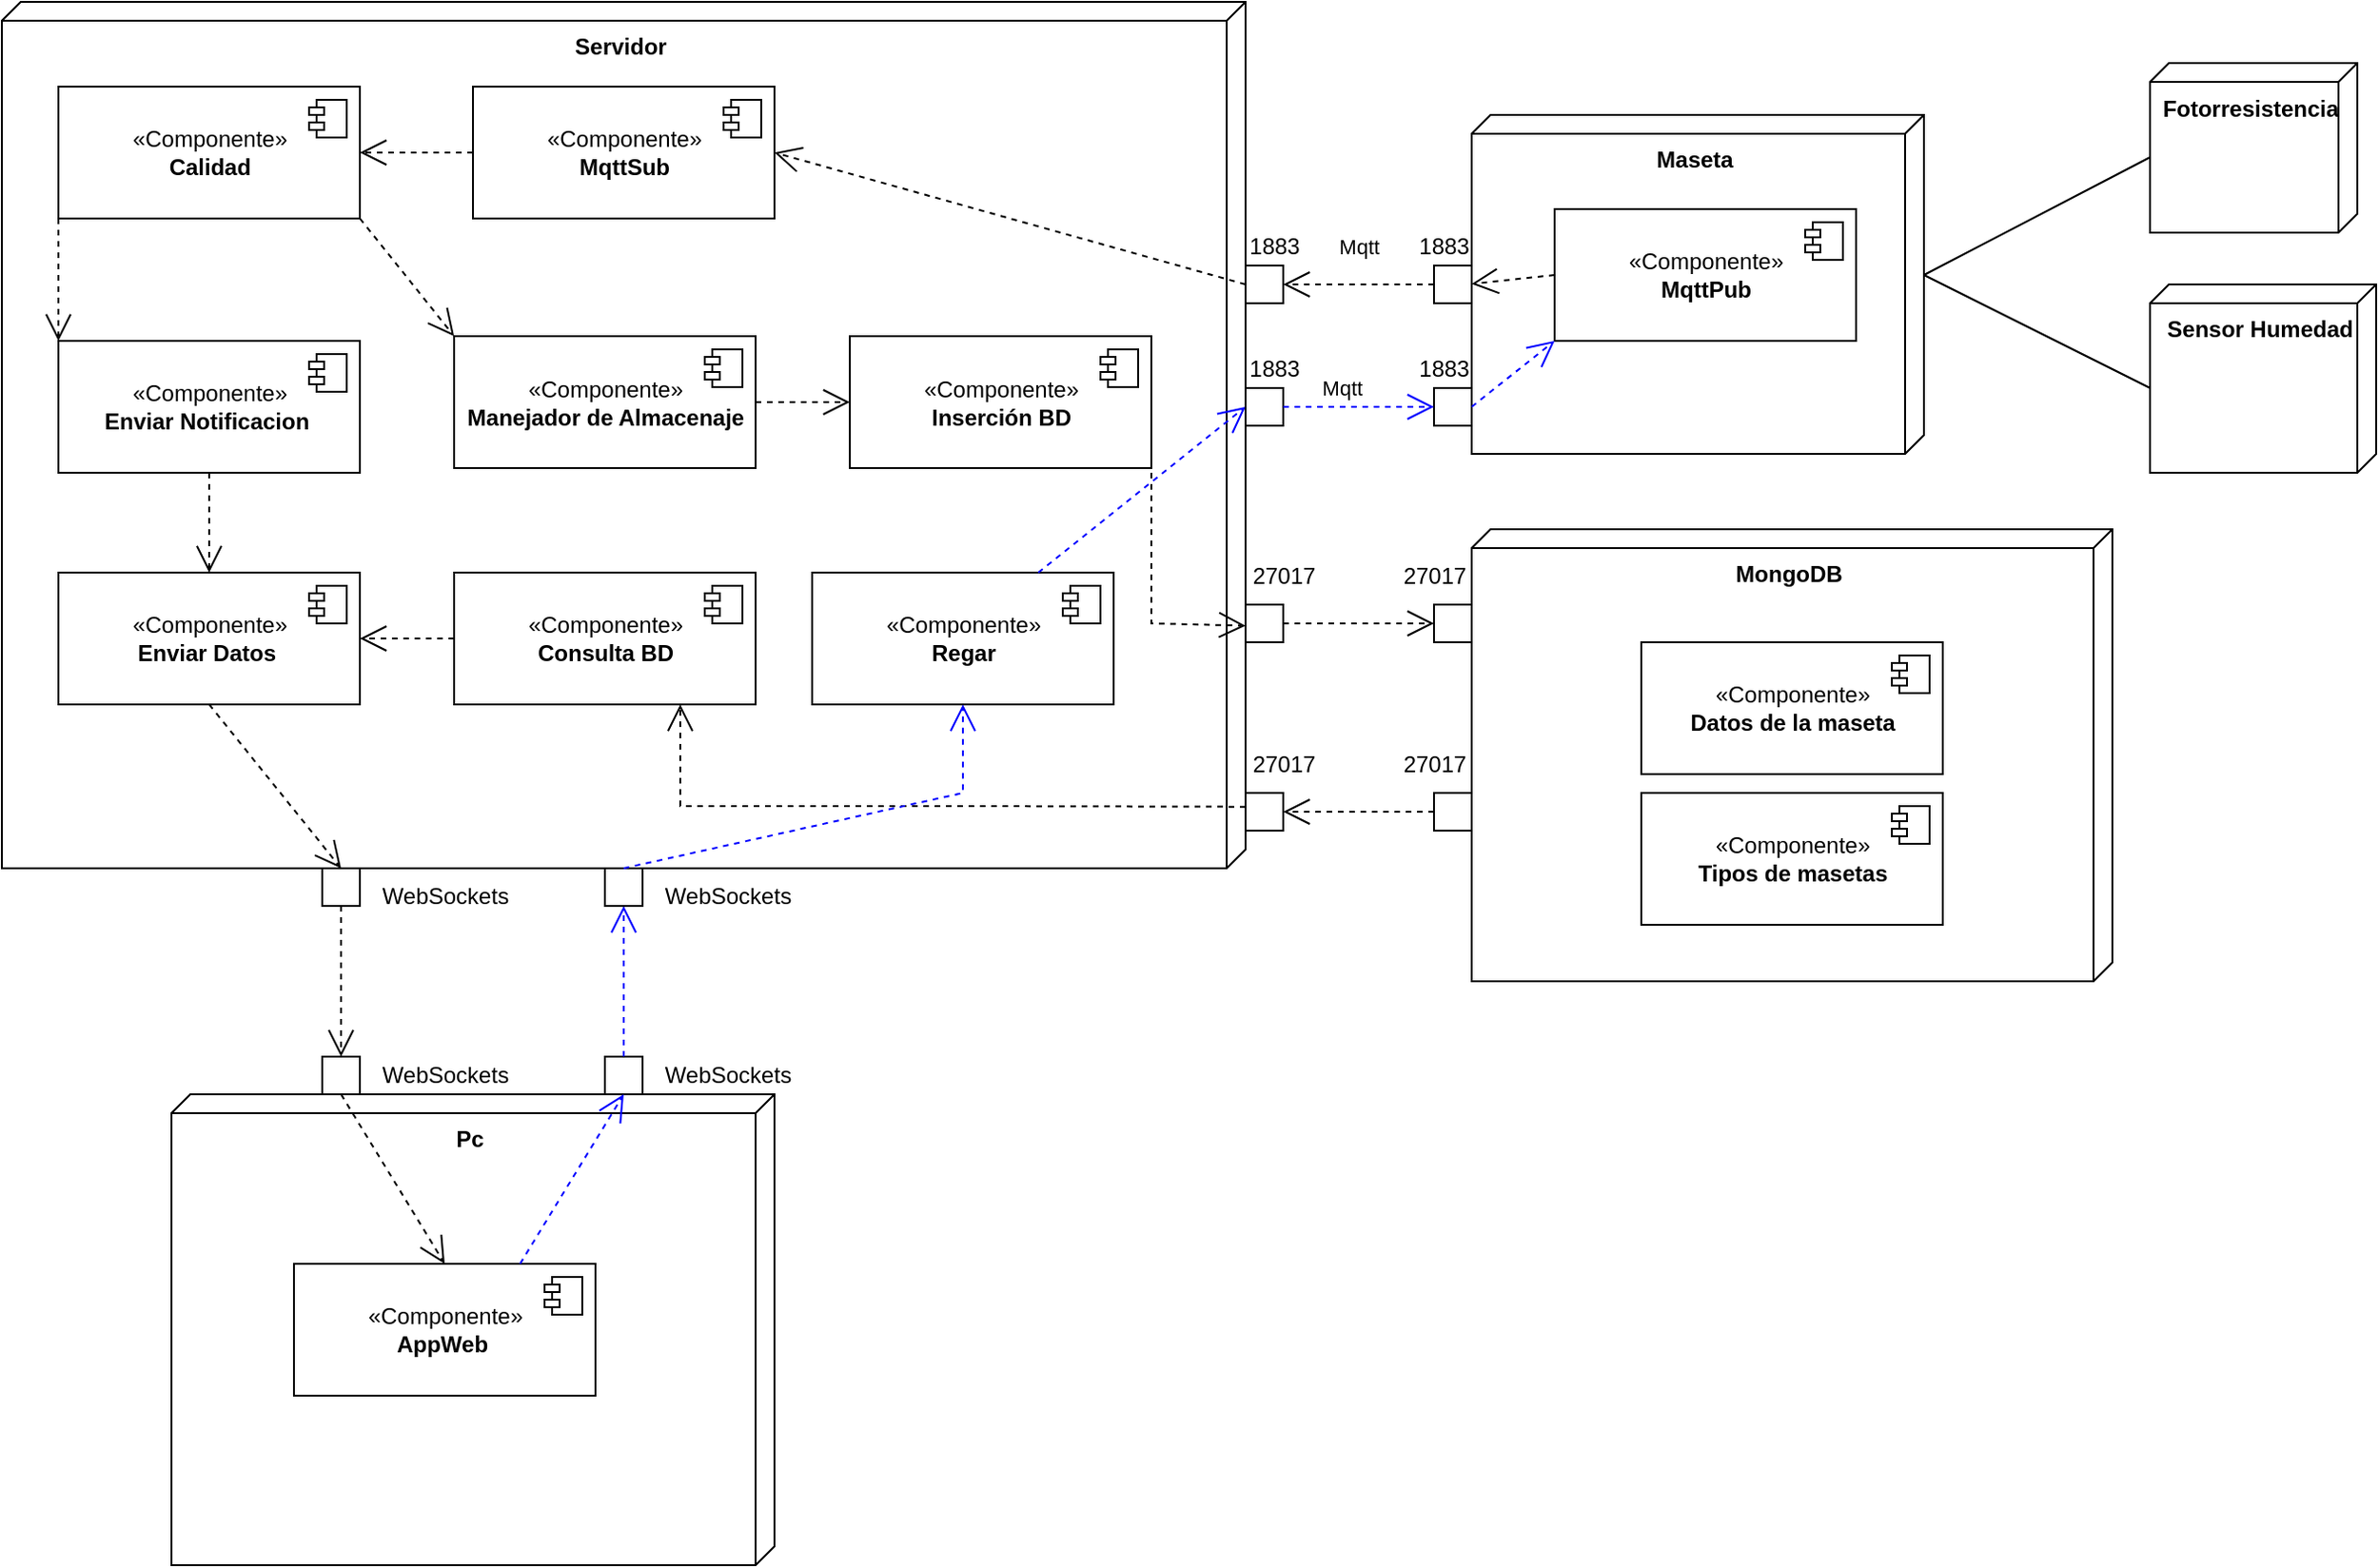 <mxfile version="20.5.1" type="github">
  <diagram name="Page-1" id="e7e014a7-5840-1c2e-5031-d8a46d1fe8dd">
    <mxGraphModel dx="2390" dy="672" grid="1" gridSize="10" guides="1" tooltips="1" connect="1" arrows="1" fold="1" page="1" pageScale="1" pageWidth="1169" pageHeight="826" background="none" math="0" shadow="0">
      <root>
        <mxCell id="0" />
        <mxCell id="1" parent="0" />
        <mxCell id="D7pw64qDKN3Jk1SbKEh4-42" value="&lt;b&gt;Servidor&lt;/b&gt;" style="verticalAlign=top;align=center;shape=cube;size=10;direction=south;fontStyle=0;html=1;boundedLbl=1;spacingLeft=5;" parent="1" vertex="1">
          <mxGeometry x="-60" y="110" width="660" height="460" as="geometry" />
        </mxCell>
        <mxCell id="D7pw64qDKN3Jk1SbKEh4-44" value="&lt;div style=&quot;&quot;&gt;&lt;b style=&quot;background-color: initial;&quot;&gt;Fotorresistencia&lt;/b&gt;&lt;/div&gt;" style="verticalAlign=top;align=center;shape=cube;size=10;direction=south;fontStyle=0;html=1;boundedLbl=1;spacingLeft=5;" parent="1" vertex="1">
          <mxGeometry x="1080" y="142.5" width="110" height="90" as="geometry" />
        </mxCell>
        <mxCell id="D7pw64qDKN3Jk1SbKEh4-46" value="&lt;div style=&quot;&quot;&gt;&lt;b style=&quot;background-color: initial;&quot;&gt;Maseta&lt;/b&gt;&lt;/div&gt;" style="verticalAlign=top;align=center;shape=cube;size=10;direction=south;fontStyle=0;html=1;boundedLbl=1;spacingLeft=5;" parent="1" vertex="1">
          <mxGeometry x="720" y="170" width="240" height="180" as="geometry" />
        </mxCell>
        <mxCell id="D7pw64qDKN3Jk1SbKEh4-47" value="" style="whiteSpace=wrap;html=1;aspect=fixed;" parent="1" vertex="1">
          <mxGeometry x="700" y="250" width="20" height="20" as="geometry" />
        </mxCell>
        <mxCell id="D7pw64qDKN3Jk1SbKEh4-48" value="" style="endArrow=none;html=1;rounded=0;entryX=0;entryY=0;entryDx=50;entryDy=110;entryPerimeter=0;exitX=0;exitY=0;exitDx=85;exitDy=0;exitPerimeter=0;" parent="1" source="D7pw64qDKN3Jk1SbKEh4-46" target="D7pw64qDKN3Jk1SbKEh4-44" edge="1">
          <mxGeometry width="50" height="50" relative="1" as="geometry">
            <mxPoint x="900" y="265" as="sourcePoint" />
            <mxPoint x="980" y="265" as="targetPoint" />
          </mxGeometry>
        </mxCell>
        <mxCell id="D7pw64qDKN3Jk1SbKEh4-56" value="Mqtt" style="endArrow=open;endSize=12;dashed=1;html=1;rounded=0;entryX=1;entryY=0.5;entryDx=0;entryDy=0;exitX=0;exitY=0.5;exitDx=0;exitDy=0;" parent="1" source="D7pw64qDKN3Jk1SbKEh4-47" target="D7pw64qDKN3Jk1SbKEh4-57" edge="1">
          <mxGeometry y="-20" width="160" relative="1" as="geometry">
            <mxPoint x="650" y="120" as="sourcePoint" />
            <mxPoint x="810" y="120" as="targetPoint" />
            <mxPoint as="offset" />
          </mxGeometry>
        </mxCell>
        <mxCell id="D7pw64qDKN3Jk1SbKEh4-57" value="" style="whiteSpace=wrap;html=1;aspect=fixed;" parent="1" vertex="1">
          <mxGeometry x="600" y="250" width="20" height="20" as="geometry" />
        </mxCell>
        <mxCell id="D7pw64qDKN3Jk1SbKEh4-58" value="1883" style="text;html=1;align=center;verticalAlign=middle;resizable=0;points=[];autosize=1;strokeColor=none;fillColor=none;" parent="1" vertex="1">
          <mxGeometry x="680" y="225" width="50" height="30" as="geometry" />
        </mxCell>
        <mxCell id="D7pw64qDKN3Jk1SbKEh4-59" value="1883" style="text;html=1;align=center;verticalAlign=middle;resizable=0;points=[];autosize=1;strokeColor=none;fillColor=none;" parent="1" vertex="1">
          <mxGeometry x="590" y="225" width="50" height="30" as="geometry" />
        </mxCell>
        <mxCell id="D7pw64qDKN3Jk1SbKEh4-60" value="" style="endArrow=open;endSize=12;dashed=1;html=1;rounded=0;entryX=1;entryY=0.5;entryDx=0;entryDy=0;exitX=0;exitY=0.5;exitDx=0;exitDy=0;" parent="1" source="D7pw64qDKN3Jk1SbKEh4-61" edge="1">
          <mxGeometry x="-0.099" y="-20" width="160" relative="1" as="geometry">
            <mxPoint x="770" y="240" as="sourcePoint" />
            <mxPoint x="720" y="259.75" as="targetPoint" />
            <mxPoint as="offset" />
          </mxGeometry>
        </mxCell>
        <mxCell id="D7pw64qDKN3Jk1SbKEh4-61" value="«Componente»&lt;br&gt;&lt;b&gt;MqttPub&lt;/b&gt;" style="html=1;dropTarget=0;" parent="1" vertex="1">
          <mxGeometry x="764" y="220" width="160" height="70" as="geometry" />
        </mxCell>
        <mxCell id="D7pw64qDKN3Jk1SbKEh4-62" value="" style="shape=module;jettyWidth=8;jettyHeight=4;" parent="D7pw64qDKN3Jk1SbKEh4-61" vertex="1">
          <mxGeometry x="1" width="20" height="20" relative="1" as="geometry">
            <mxPoint x="-27" y="7" as="offset" />
          </mxGeometry>
        </mxCell>
        <mxCell id="D7pw64qDKN3Jk1SbKEh4-63" value="«Componente»&lt;br&gt;&lt;b&gt;MqttSub&lt;/b&gt;" style="html=1;dropTarget=0;" parent="1" vertex="1">
          <mxGeometry x="190" y="155" width="160" height="70" as="geometry" />
        </mxCell>
        <mxCell id="D7pw64qDKN3Jk1SbKEh4-64" value="" style="shape=module;jettyWidth=8;jettyHeight=4;" parent="D7pw64qDKN3Jk1SbKEh4-63" vertex="1">
          <mxGeometry x="1" width="20" height="20" relative="1" as="geometry">
            <mxPoint x="-27" y="7" as="offset" />
          </mxGeometry>
        </mxCell>
        <mxCell id="D7pw64qDKN3Jk1SbKEh4-66" value="" style="endArrow=open;endSize=12;dashed=1;html=1;rounded=0;entryX=1;entryY=0.5;entryDx=0;entryDy=0;exitX=0;exitY=0.5;exitDx=0;exitDy=0;" parent="1" source="D7pw64qDKN3Jk1SbKEh4-57" target="D7pw64qDKN3Jk1SbKEh4-63" edge="1">
          <mxGeometry x="-0.099" y="-20" width="160" relative="1" as="geometry">
            <mxPoint x="564" y="265.25" as="sourcePoint" />
            <mxPoint x="520" y="270" as="targetPoint" />
            <mxPoint as="offset" />
          </mxGeometry>
        </mxCell>
        <mxCell id="D7pw64qDKN3Jk1SbKEh4-67" value="«Componente»&lt;br&gt;&lt;b&gt;Calidad&lt;/b&gt;" style="html=1;dropTarget=0;" parent="1" vertex="1">
          <mxGeometry x="-30" y="155" width="160" height="70" as="geometry" />
        </mxCell>
        <mxCell id="D7pw64qDKN3Jk1SbKEh4-68" value="" style="shape=module;jettyWidth=8;jettyHeight=4;" parent="D7pw64qDKN3Jk1SbKEh4-67" vertex="1">
          <mxGeometry x="1" width="20" height="20" relative="1" as="geometry">
            <mxPoint x="-27" y="7" as="offset" />
          </mxGeometry>
        </mxCell>
        <mxCell id="D7pw64qDKN3Jk1SbKEh4-69" value="«Componente»&lt;br&gt;&lt;b&gt;Manejador de Almacenaje&lt;/b&gt;" style="html=1;dropTarget=0;" parent="1" vertex="1">
          <mxGeometry x="180" y="287.5" width="160" height="70" as="geometry" />
        </mxCell>
        <mxCell id="D7pw64qDKN3Jk1SbKEh4-70" value="" style="shape=module;jettyWidth=8;jettyHeight=4;" parent="D7pw64qDKN3Jk1SbKEh4-69" vertex="1">
          <mxGeometry x="1" width="20" height="20" relative="1" as="geometry">
            <mxPoint x="-27" y="7" as="offset" />
          </mxGeometry>
        </mxCell>
        <mxCell id="D7pw64qDKN3Jk1SbKEh4-71" value="«Componente»&lt;br&gt;&lt;b&gt;Inserción BD&lt;/b&gt;" style="html=1;dropTarget=0;" parent="1" vertex="1">
          <mxGeometry x="390" y="287.5" width="160" height="70" as="geometry" />
        </mxCell>
        <mxCell id="D7pw64qDKN3Jk1SbKEh4-72" value="" style="shape=module;jettyWidth=8;jettyHeight=4;" parent="D7pw64qDKN3Jk1SbKEh4-71" vertex="1">
          <mxGeometry x="1" width="20" height="20" relative="1" as="geometry">
            <mxPoint x="-27" y="7" as="offset" />
          </mxGeometry>
        </mxCell>
        <mxCell id="D7pw64qDKN3Jk1SbKEh4-73" value="" style="endArrow=open;endSize=12;dashed=1;html=1;rounded=0;entryX=1;entryY=0.5;entryDx=0;entryDy=0;exitX=0;exitY=0.5;exitDx=0;exitDy=0;" parent="1" source="D7pw64qDKN3Jk1SbKEh4-63" target="D7pw64qDKN3Jk1SbKEh4-67" edge="1">
          <mxGeometry x="-0.099" y="-20" width="160" relative="1" as="geometry">
            <mxPoint x="400" y="270" as="sourcePoint" />
            <mxPoint x="350" y="200" as="targetPoint" />
            <mxPoint as="offset" />
          </mxGeometry>
        </mxCell>
        <mxCell id="D7pw64qDKN3Jk1SbKEh4-74" value="" style="endArrow=open;endSize=12;dashed=1;html=1;rounded=0;entryX=0;entryY=0.5;entryDx=0;entryDy=0;exitX=1;exitY=0.5;exitDx=0;exitDy=0;" parent="1" source="D7pw64qDKN3Jk1SbKEh4-69" target="D7pw64qDKN3Jk1SbKEh4-71" edge="1">
          <mxGeometry x="-0.099" y="-20" width="160" relative="1" as="geometry">
            <mxPoint x="400" y="200" as="sourcePoint" />
            <mxPoint x="350" y="200" as="targetPoint" />
            <mxPoint as="offset" />
          </mxGeometry>
        </mxCell>
        <mxCell id="D7pw64qDKN3Jk1SbKEh4-75" value="" style="endArrow=open;endSize=12;dashed=1;html=1;rounded=0;entryX=0;entryY=0;entryDx=0;entryDy=0;exitX=1;exitY=1;exitDx=0;exitDy=0;" parent="1" source="D7pw64qDKN3Jk1SbKEh4-67" target="D7pw64qDKN3Jk1SbKEh4-69" edge="1">
          <mxGeometry x="-0.099" y="-20" width="160" relative="1" as="geometry">
            <mxPoint x="400" y="200" as="sourcePoint" />
            <mxPoint x="350" y="200" as="targetPoint" />
            <mxPoint as="offset" />
          </mxGeometry>
        </mxCell>
        <mxCell id="D7pw64qDKN3Jk1SbKEh4-76" value="«Componente»&lt;br&gt;&lt;b&gt;Consulta BD&lt;/b&gt;" style="html=1;dropTarget=0;" parent="1" vertex="1">
          <mxGeometry x="180" y="413" width="160" height="70" as="geometry" />
        </mxCell>
        <mxCell id="D7pw64qDKN3Jk1SbKEh4-77" value="" style="shape=module;jettyWidth=8;jettyHeight=4;" parent="D7pw64qDKN3Jk1SbKEh4-76" vertex="1">
          <mxGeometry x="1" width="20" height="20" relative="1" as="geometry">
            <mxPoint x="-27" y="7" as="offset" />
          </mxGeometry>
        </mxCell>
        <mxCell id="D7pw64qDKN3Jk1SbKEh4-78" value="«Componente»&lt;br&gt;&lt;b&gt;Enviar Datos&amp;nbsp;&lt;/b&gt;" style="html=1;dropTarget=0;" parent="1" vertex="1">
          <mxGeometry x="-30" y="413" width="160" height="70" as="geometry" />
        </mxCell>
        <mxCell id="D7pw64qDKN3Jk1SbKEh4-79" value="" style="shape=module;jettyWidth=8;jettyHeight=4;" parent="D7pw64qDKN3Jk1SbKEh4-78" vertex="1">
          <mxGeometry x="1" width="20" height="20" relative="1" as="geometry">
            <mxPoint x="-27" y="7" as="offset" />
          </mxGeometry>
        </mxCell>
        <mxCell id="D7pw64qDKN3Jk1SbKEh4-80" value="«Componente»&lt;br&gt;&lt;b&gt;Enviar Notificacion&amp;nbsp;&lt;/b&gt;" style="html=1;dropTarget=0;" parent="1" vertex="1">
          <mxGeometry x="-30" y="290" width="160" height="70" as="geometry" />
        </mxCell>
        <mxCell id="D7pw64qDKN3Jk1SbKEh4-81" value="" style="shape=module;jettyWidth=8;jettyHeight=4;" parent="D7pw64qDKN3Jk1SbKEh4-80" vertex="1">
          <mxGeometry x="1" width="20" height="20" relative="1" as="geometry">
            <mxPoint x="-27" y="7" as="offset" />
          </mxGeometry>
        </mxCell>
        <mxCell id="D7pw64qDKN3Jk1SbKEh4-82" value="" style="endArrow=open;endSize=12;dashed=1;html=1;rounded=0;entryX=0;entryY=0;entryDx=0;entryDy=0;exitX=0;exitY=1;exitDx=0;exitDy=0;" parent="1" edge="1" target="D7pw64qDKN3Jk1SbKEh4-80" source="D7pw64qDKN3Jk1SbKEh4-67">
          <mxGeometry x="-0.099" y="-20" width="160" relative="1" as="geometry">
            <mxPoint x="180" y="187.07" as="sourcePoint" />
            <mxPoint x="130" y="187.07" as="targetPoint" />
            <mxPoint as="offset" />
          </mxGeometry>
        </mxCell>
        <mxCell id="D7pw64qDKN3Jk1SbKEh4-83" value="" style="endArrow=open;endSize=12;dashed=1;html=1;rounded=0;exitX=0;exitY=0.5;exitDx=0;exitDy=0;" parent="1" source="D7pw64qDKN3Jk1SbKEh4-76" edge="1">
          <mxGeometry x="-0.099" y="-20" width="160" relative="1" as="geometry">
            <mxPoint x="170" y="448" as="sourcePoint" />
            <mxPoint x="130" y="448" as="targetPoint" />
            <mxPoint as="offset" />
          </mxGeometry>
        </mxCell>
        <mxCell id="D7pw64qDKN3Jk1SbKEh4-84" value="" style="whiteSpace=wrap;html=1;aspect=fixed;" parent="1" vertex="1">
          <mxGeometry x="600" y="530" width="20" height="20" as="geometry" />
        </mxCell>
        <mxCell id="D7pw64qDKN3Jk1SbKEh4-85" value="27017" style="text;html=1;align=center;verticalAlign=middle;resizable=0;points=[];autosize=1;strokeColor=none;fillColor=none;" parent="1" vertex="1">
          <mxGeometry x="590" y="500" width="60" height="30" as="geometry" />
        </mxCell>
        <mxCell id="D7pw64qDKN3Jk1SbKEh4-86" value="&lt;div style=&quot;&quot;&gt;&lt;b&gt;MongoDB&lt;/b&gt;&lt;/div&gt;" style="verticalAlign=top;align=center;shape=cube;size=10;direction=south;fontStyle=0;html=1;boundedLbl=1;spacingLeft=5;" parent="1" vertex="1">
          <mxGeometry x="720" y="390" width="340" height="240" as="geometry" />
        </mxCell>
        <mxCell id="D7pw64qDKN3Jk1SbKEh4-87" value="" style="whiteSpace=wrap;html=1;aspect=fixed;" parent="1" vertex="1">
          <mxGeometry x="700" y="530" width="20" height="20" as="geometry" />
        </mxCell>
        <mxCell id="D7pw64qDKN3Jk1SbKEh4-88" value="27017" style="text;html=1;align=center;verticalAlign=middle;resizable=0;points=[];autosize=1;strokeColor=none;fillColor=none;" parent="1" vertex="1">
          <mxGeometry x="670" y="500" width="60" height="30" as="geometry" />
        </mxCell>
        <mxCell id="D7pw64qDKN3Jk1SbKEh4-89" value="" style="endArrow=open;endSize=12;dashed=1;html=1;rounded=0;entryX=1;entryY=0.5;entryDx=0;entryDy=0;exitX=0;exitY=0.5;exitDx=0;exitDy=0;" parent="1" source="D7pw64qDKN3Jk1SbKEh4-87" target="D7pw64qDKN3Jk1SbKEh4-84" edge="1">
          <mxGeometry y="-20" width="160" relative="1" as="geometry">
            <mxPoint x="670" y="495" as="sourcePoint" />
            <mxPoint x="620" y="494.64" as="targetPoint" />
            <mxPoint as="offset" />
          </mxGeometry>
        </mxCell>
        <mxCell id="D7pw64qDKN3Jk1SbKEh4-90" value="" style="whiteSpace=wrap;html=1;aspect=fixed;" parent="1" vertex="1">
          <mxGeometry x="600" y="430" width="20" height="20" as="geometry" />
        </mxCell>
        <mxCell id="D7pw64qDKN3Jk1SbKEh4-91" value="" style="whiteSpace=wrap;html=1;aspect=fixed;" parent="1" vertex="1">
          <mxGeometry x="700" y="430" width="20" height="20" as="geometry" />
        </mxCell>
        <mxCell id="D7pw64qDKN3Jk1SbKEh4-92" value="" style="endArrow=open;endSize=12;dashed=1;html=1;rounded=0;exitX=1;exitY=0.5;exitDx=0;exitDy=0;entryX=0;entryY=0.5;entryDx=0;entryDy=0;" parent="1" source="D7pw64qDKN3Jk1SbKEh4-90" target="D7pw64qDKN3Jk1SbKEh4-91" edge="1">
          <mxGeometry y="-20" width="160" relative="1" as="geometry">
            <mxPoint x="670" y="395" as="sourcePoint" />
            <mxPoint x="680" y="450" as="targetPoint" />
            <mxPoint as="offset" />
          </mxGeometry>
        </mxCell>
        <mxCell id="D7pw64qDKN3Jk1SbKEh4-93" value="27017" style="text;html=1;align=center;verticalAlign=middle;resizable=0;points=[];autosize=1;strokeColor=none;fillColor=none;" parent="1" vertex="1">
          <mxGeometry x="590" y="400" width="60" height="30" as="geometry" />
        </mxCell>
        <mxCell id="D7pw64qDKN3Jk1SbKEh4-94" value="27017" style="text;html=1;align=center;verticalAlign=middle;resizable=0;points=[];autosize=1;strokeColor=none;fillColor=none;" parent="1" vertex="1">
          <mxGeometry x="670" y="400" width="60" height="30" as="geometry" />
        </mxCell>
        <mxCell id="D7pw64qDKN3Jk1SbKEh4-96" value="" style="endArrow=open;endSize=12;dashed=1;html=1;rounded=0;entryX=0.72;entryY=0;entryDx=0;entryDy=0;entryPerimeter=0;" parent="1" target="D7pw64qDKN3Jk1SbKEh4-42" edge="1">
          <mxGeometry y="-20" width="160" relative="1" as="geometry">
            <mxPoint x="550" y="360" as="sourcePoint" />
            <mxPoint x="580" y="414.74" as="targetPoint" />
            <Array as="points">
              <mxPoint x="550" y="440" />
            </Array>
            <mxPoint as="offset" />
          </mxGeometry>
        </mxCell>
        <mxCell id="D7pw64qDKN3Jk1SbKEh4-97" value="" style="endArrow=open;endSize=12;dashed=1;html=1;rounded=0;entryX=0.75;entryY=1;entryDx=0;entryDy=0;exitX=0.929;exitY=0;exitDx=0;exitDy=0;exitPerimeter=0;" parent="1" source="D7pw64qDKN3Jk1SbKEh4-42" target="D7pw64qDKN3Jk1SbKEh4-76" edge="1">
          <mxGeometry y="-20" width="160" relative="1" as="geometry">
            <mxPoint x="585" y="529.49" as="sourcePoint" />
            <mxPoint x="505" y="529.49" as="targetPoint" />
            <mxPoint as="offset" />
            <Array as="points">
              <mxPoint x="460" y="537" />
              <mxPoint x="300" y="537" />
            </Array>
          </mxGeometry>
        </mxCell>
        <mxCell id="D7pw64qDKN3Jk1SbKEh4-98" value="" style="whiteSpace=wrap;html=1;aspect=fixed;" parent="1" vertex="1">
          <mxGeometry x="110" y="570" width="20" height="20" as="geometry" />
        </mxCell>
        <mxCell id="D7pw64qDKN3Jk1SbKEh4-99" value="WebSockets" style="text;html=1;align=center;verticalAlign=middle;resizable=0;points=[];autosize=1;strokeColor=none;fillColor=none;" parent="1" vertex="1">
          <mxGeometry x="130" y="570" width="90" height="30" as="geometry" />
        </mxCell>
        <mxCell id="D7pw64qDKN3Jk1SbKEh4-100" value="&lt;div style=&quot;&quot;&gt;&lt;b&gt;Pc&lt;/b&gt;&lt;/div&gt;" style="verticalAlign=top;align=center;shape=cube;size=10;direction=south;fontStyle=0;html=1;boundedLbl=1;spacingLeft=5;" parent="1" vertex="1">
          <mxGeometry x="30" y="690" width="320" height="250" as="geometry" />
        </mxCell>
        <mxCell id="D7pw64qDKN3Jk1SbKEh4-101" value="«Componente»&lt;br&gt;&lt;b&gt;AppWeb&amp;nbsp;&lt;/b&gt;" style="html=1;dropTarget=0;" parent="1" vertex="1">
          <mxGeometry x="95" y="780" width="160" height="70" as="geometry" />
        </mxCell>
        <mxCell id="D7pw64qDKN3Jk1SbKEh4-102" value="" style="shape=module;jettyWidth=8;jettyHeight=4;" parent="D7pw64qDKN3Jk1SbKEh4-101" vertex="1">
          <mxGeometry x="1" width="20" height="20" relative="1" as="geometry">
            <mxPoint x="-27" y="7" as="offset" />
          </mxGeometry>
        </mxCell>
        <mxCell id="D7pw64qDKN3Jk1SbKEh4-104" value="" style="whiteSpace=wrap;html=1;aspect=fixed;" parent="1" vertex="1">
          <mxGeometry x="110" y="670" width="20" height="20" as="geometry" />
        </mxCell>
        <mxCell id="D7pw64qDKN3Jk1SbKEh4-105" value="WebSockets" style="text;html=1;align=center;verticalAlign=middle;resizable=0;points=[];autosize=1;strokeColor=none;fillColor=none;" parent="1" vertex="1">
          <mxGeometry x="130" y="665" width="90" height="30" as="geometry" />
        </mxCell>
        <mxCell id="D7pw64qDKN3Jk1SbKEh4-106" value="" style="endArrow=open;endSize=12;dashed=1;html=1;rounded=0;exitX=0.5;exitY=1;exitDx=0;exitDy=0;entryX=0.5;entryY=0;entryDx=0;entryDy=0;" parent="1" source="D7pw64qDKN3Jk1SbKEh4-98" target="D7pw64qDKN3Jk1SbKEh4-104" edge="1">
          <mxGeometry x="-0.099" y="-20" width="160" relative="1" as="geometry">
            <mxPoint x="190" y="458" as="sourcePoint" />
            <mxPoint x="140" y="458" as="targetPoint" />
            <mxPoint as="offset" />
          </mxGeometry>
        </mxCell>
        <mxCell id="D7pw64qDKN3Jk1SbKEh4-107" value="" style="endArrow=open;endSize=12;dashed=1;html=1;rounded=0;exitX=0.5;exitY=1;exitDx=0;exitDy=0;entryX=0.5;entryY=0;entryDx=0;entryDy=0;" parent="1" source="D7pw64qDKN3Jk1SbKEh4-78" target="D7pw64qDKN3Jk1SbKEh4-98" edge="1">
          <mxGeometry x="-0.099" y="-20" width="160" relative="1" as="geometry">
            <mxPoint x="190" y="458" as="sourcePoint" />
            <mxPoint x="140" y="458" as="targetPoint" />
            <mxPoint as="offset" />
          </mxGeometry>
        </mxCell>
        <mxCell id="D7pw64qDKN3Jk1SbKEh4-108" value="" style="endArrow=open;endSize=12;dashed=1;html=1;rounded=0;entryX=0.5;entryY=0;entryDx=0;entryDy=0;exitX=0.5;exitY=1;exitDx=0;exitDy=0;" parent="1" source="D7pw64qDKN3Jk1SbKEh4-80" target="D7pw64qDKN3Jk1SbKEh4-78" edge="1">
          <mxGeometry x="-0.099" y="-20" width="160" relative="1" as="geometry">
            <mxPoint x="190" y="197.07" as="sourcePoint" />
            <mxPoint x="140" y="197.07" as="targetPoint" />
            <mxPoint as="offset" />
          </mxGeometry>
        </mxCell>
        <mxCell id="D7pw64qDKN3Jk1SbKEh4-109" value="" style="endArrow=open;endSize=12;dashed=1;html=1;rounded=0;exitX=0.5;exitY=1;exitDx=0;exitDy=0;entryX=0.5;entryY=0;entryDx=0;entryDy=0;" parent="1" source="D7pw64qDKN3Jk1SbKEh4-104" target="D7pw64qDKN3Jk1SbKEh4-101" edge="1">
          <mxGeometry x="-0.099" y="-20" width="160" relative="1" as="geometry">
            <mxPoint x="129" y="695" as="sourcePoint" />
            <mxPoint x="129" y="775" as="targetPoint" />
            <mxPoint as="offset" />
          </mxGeometry>
        </mxCell>
        <mxCell id="ZmsJNTWnC-k3nyposuvp-1" value="&lt;div style=&quot;&quot;&gt;&lt;b style=&quot;background-color: initial;&quot;&gt;Sensor Humedad&lt;/b&gt;&lt;/div&gt;" style="verticalAlign=top;align=center;shape=cube;size=10;direction=south;fontStyle=0;html=1;boundedLbl=1;spacingLeft=5;" vertex="1" parent="1">
          <mxGeometry x="1080" y="260" width="120" height="100" as="geometry" />
        </mxCell>
        <mxCell id="ZmsJNTWnC-k3nyposuvp-2" value="" style="endArrow=none;html=1;rounded=0;entryX=0;entryY=0;entryDx=55;entryDy=120;entryPerimeter=0;exitX=0;exitY=0;exitDx=85;exitDy=0;exitPerimeter=0;" edge="1" parent="1" source="D7pw64qDKN3Jk1SbKEh4-46" target="ZmsJNTWnC-k3nyposuvp-1">
          <mxGeometry width="50" height="50" relative="1" as="geometry">
            <mxPoint x="969.52" y="276.12" as="sourcePoint" />
            <mxPoint x="1090" y="202.5" as="targetPoint" />
          </mxGeometry>
        </mxCell>
        <mxCell id="ZmsJNTWnC-k3nyposuvp-10" value="" style="whiteSpace=wrap;html=1;aspect=fixed;" vertex="1" parent="1">
          <mxGeometry x="260" y="670" width="20" height="20" as="geometry" />
        </mxCell>
        <mxCell id="ZmsJNTWnC-k3nyposuvp-11" value="" style="endArrow=open;endSize=12;dashed=1;html=1;rounded=0;exitX=0.5;exitY=0;exitDx=0;exitDy=0;entryX=0.5;entryY=1;entryDx=0;entryDy=0;strokeColor=#0000FF;" edge="1" source="ZmsJNTWnC-k3nyposuvp-10" target="ZmsJNTWnC-k3nyposuvp-12" parent="1">
          <mxGeometry x="-0.099" y="-20" width="160" relative="1" as="geometry">
            <mxPoint x="340" y="458" as="sourcePoint" />
            <mxPoint x="230" y="630" as="targetPoint" />
            <mxPoint as="offset" />
          </mxGeometry>
        </mxCell>
        <mxCell id="ZmsJNTWnC-k3nyposuvp-12" value="" style="whiteSpace=wrap;html=1;aspect=fixed;" vertex="1" parent="1">
          <mxGeometry x="260" y="570" width="20" height="20" as="geometry" />
        </mxCell>
        <mxCell id="ZmsJNTWnC-k3nyposuvp-13" value="WebSockets" style="text;html=1;align=center;verticalAlign=middle;resizable=0;points=[];autosize=1;strokeColor=none;fillColor=none;" vertex="1" parent="1">
          <mxGeometry x="280" y="570" width="90" height="30" as="geometry" />
        </mxCell>
        <mxCell id="ZmsJNTWnC-k3nyposuvp-14" value="WebSockets" style="text;html=1;align=center;verticalAlign=middle;resizable=0;points=[];autosize=1;strokeColor=none;fillColor=none;" vertex="1" parent="1">
          <mxGeometry x="280" y="665" width="90" height="30" as="geometry" />
        </mxCell>
        <mxCell id="ZmsJNTWnC-k3nyposuvp-15" value="" style="endArrow=open;endSize=12;dashed=1;html=1;rounded=0;exitX=0.75;exitY=0;exitDx=0;exitDy=0;entryX=0.5;entryY=1;entryDx=0;entryDy=0;fillColor=#a20025;strokeColor=#0000FF;" edge="1" parent="1" source="D7pw64qDKN3Jk1SbKEh4-101" target="ZmsJNTWnC-k3nyposuvp-10">
          <mxGeometry x="-0.099" y="-20" width="160" relative="1" as="geometry">
            <mxPoint x="130" y="700" as="sourcePoint" />
            <mxPoint x="185" y="790" as="targetPoint" />
            <mxPoint as="offset" />
          </mxGeometry>
        </mxCell>
        <mxCell id="ZmsJNTWnC-k3nyposuvp-18" value="«Componente»&lt;br&gt;&lt;b&gt;Regar&lt;/b&gt;" style="html=1;dropTarget=0;" vertex="1" parent="1">
          <mxGeometry x="370" y="413" width="160" height="70" as="geometry" />
        </mxCell>
        <mxCell id="ZmsJNTWnC-k3nyposuvp-19" value="" style="shape=module;jettyWidth=8;jettyHeight=4;" vertex="1" parent="ZmsJNTWnC-k3nyposuvp-18">
          <mxGeometry x="1" width="20" height="20" relative="1" as="geometry">
            <mxPoint x="-27" y="7" as="offset" />
          </mxGeometry>
        </mxCell>
        <mxCell id="ZmsJNTWnC-k3nyposuvp-21" value="" style="endArrow=open;endSize=12;dashed=1;html=1;rounded=0;exitX=0.5;exitY=0;exitDx=0;exitDy=0;entryX=0.5;entryY=1;entryDx=0;entryDy=0;strokeColor=#0000FF;" edge="1" parent="1" source="ZmsJNTWnC-k3nyposuvp-12" target="ZmsJNTWnC-k3nyposuvp-18">
          <mxGeometry x="-0.099" y="-20" width="160" relative="1" as="geometry">
            <mxPoint x="430" y="580" as="sourcePoint" />
            <mxPoint x="430" y="500" as="targetPoint" />
            <mxPoint as="offset" />
            <Array as="points">
              <mxPoint x="450" y="530" />
            </Array>
          </mxGeometry>
        </mxCell>
        <mxCell id="ZmsJNTWnC-k3nyposuvp-22" value="" style="endArrow=open;endSize=12;dashed=1;html=1;rounded=0;exitX=0.75;exitY=0;exitDx=0;exitDy=0;strokeColor=#0000FF;entryX=0;entryY=0.5;entryDx=0;entryDy=0;" edge="1" parent="1" source="ZmsJNTWnC-k3nyposuvp-18" target="ZmsJNTWnC-k3nyposuvp-24">
          <mxGeometry x="-0.099" y="-20" width="160" relative="1" as="geometry">
            <mxPoint x="469.58" y="413" as="sourcePoint" />
            <mxPoint x="640" y="370" as="targetPoint" />
            <mxPoint as="offset" />
          </mxGeometry>
        </mxCell>
        <mxCell id="ZmsJNTWnC-k3nyposuvp-23" value="" style="whiteSpace=wrap;html=1;aspect=fixed;" vertex="1" parent="1">
          <mxGeometry x="700" y="315" width="20" height="20" as="geometry" />
        </mxCell>
        <mxCell id="ZmsJNTWnC-k3nyposuvp-24" value="" style="whiteSpace=wrap;html=1;aspect=fixed;" vertex="1" parent="1">
          <mxGeometry x="600" y="315" width="20" height="20" as="geometry" />
        </mxCell>
        <mxCell id="ZmsJNTWnC-k3nyposuvp-25" value="1883" style="text;html=1;align=center;verticalAlign=middle;resizable=0;points=[];autosize=1;strokeColor=none;fillColor=none;" vertex="1" parent="1">
          <mxGeometry x="680" y="290" width="50" height="30" as="geometry" />
        </mxCell>
        <mxCell id="ZmsJNTWnC-k3nyposuvp-27" value="1883" style="text;html=1;align=center;verticalAlign=middle;resizable=0;points=[];autosize=1;strokeColor=none;fillColor=none;" vertex="1" parent="1">
          <mxGeometry x="590" y="290" width="50" height="30" as="geometry" />
        </mxCell>
        <mxCell id="ZmsJNTWnC-k3nyposuvp-28" value="" style="endArrow=open;endSize=12;dashed=1;html=1;rounded=0;exitX=1;exitY=0.5;exitDx=0;exitDy=0;strokeColor=#0000FF;entryX=0;entryY=0.5;entryDx=0;entryDy=0;" edge="1" parent="1" source="ZmsJNTWnC-k3nyposuvp-24" target="ZmsJNTWnC-k3nyposuvp-23">
          <mxGeometry x="-0.099" y="-20" width="160" relative="1" as="geometry">
            <mxPoint x="500" y="423" as="sourcePoint" />
            <mxPoint x="610" y="335" as="targetPoint" />
            <mxPoint as="offset" />
          </mxGeometry>
        </mxCell>
        <mxCell id="ZmsJNTWnC-k3nyposuvp-29" value="Mqtt" style="edgeLabel;html=1;align=center;verticalAlign=middle;resizable=0;points=[];" vertex="1" connectable="0" parent="ZmsJNTWnC-k3nyposuvp-28">
          <mxGeometry x="-0.221" y="1" relative="1" as="geometry">
            <mxPoint y="-9" as="offset" />
          </mxGeometry>
        </mxCell>
        <mxCell id="ZmsJNTWnC-k3nyposuvp-30" value="" style="endArrow=open;endSize=12;dashed=1;html=1;rounded=0;exitX=1;exitY=0.5;exitDx=0;exitDy=0;strokeColor=#0000FF;entryX=0;entryY=1;entryDx=0;entryDy=0;" edge="1" parent="1" source="ZmsJNTWnC-k3nyposuvp-23" target="D7pw64qDKN3Jk1SbKEh4-61">
          <mxGeometry x="-0.099" y="-20" width="160" relative="1" as="geometry">
            <mxPoint x="730" y="324.58" as="sourcePoint" />
            <mxPoint x="810" y="324.58" as="targetPoint" />
            <mxPoint as="offset" />
          </mxGeometry>
        </mxCell>
        <mxCell id="ZmsJNTWnC-k3nyposuvp-32" value="«Componente»&lt;br&gt;&lt;b&gt;Datos de la maseta&lt;/b&gt;" style="html=1;dropTarget=0;" vertex="1" parent="1">
          <mxGeometry x="810" y="450" width="160" height="70" as="geometry" />
        </mxCell>
        <mxCell id="ZmsJNTWnC-k3nyposuvp-33" value="" style="shape=module;jettyWidth=8;jettyHeight=4;" vertex="1" parent="ZmsJNTWnC-k3nyposuvp-32">
          <mxGeometry x="1" width="20" height="20" relative="1" as="geometry">
            <mxPoint x="-27" y="7" as="offset" />
          </mxGeometry>
        </mxCell>
        <mxCell id="ZmsJNTWnC-k3nyposuvp-34" value="«Componente»&lt;br&gt;&lt;b&gt;Tipos de masetas&lt;/b&gt;" style="html=1;dropTarget=0;" vertex="1" parent="1">
          <mxGeometry x="810" y="530" width="160" height="70" as="geometry" />
        </mxCell>
        <mxCell id="ZmsJNTWnC-k3nyposuvp-35" value="" style="shape=module;jettyWidth=8;jettyHeight=4;" vertex="1" parent="ZmsJNTWnC-k3nyposuvp-34">
          <mxGeometry x="1" width="20" height="20" relative="1" as="geometry">
            <mxPoint x="-27" y="7" as="offset" />
          </mxGeometry>
        </mxCell>
      </root>
    </mxGraphModel>
  </diagram>
</mxfile>

